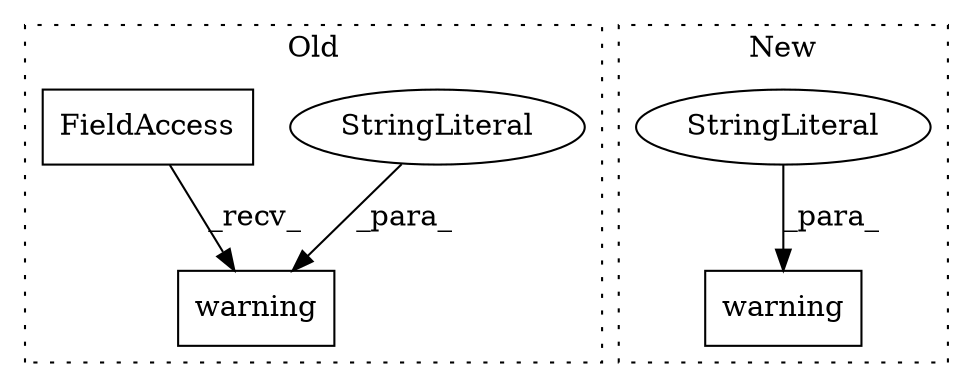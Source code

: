 digraph G {
subgraph cluster0 {
1 [label="warning" a="32" s="5435,5448" l="8,1" shape="box"];
4 [label="StringLiteral" a="45" s="5443" l="5" shape="ellipse"];
5 [label="FieldAccess" a="22" s="5423" l="11" shape="box"];
label = "Old";
style="dotted";
}
subgraph cluster1 {
2 [label="warning" a="32" s="5602,5615" l="8,1" shape="box"];
3 [label="StringLiteral" a="45" s="5610" l="5" shape="ellipse"];
label = "New";
style="dotted";
}
3 -> 2 [label="_para_"];
4 -> 1 [label="_para_"];
5 -> 1 [label="_recv_"];
}